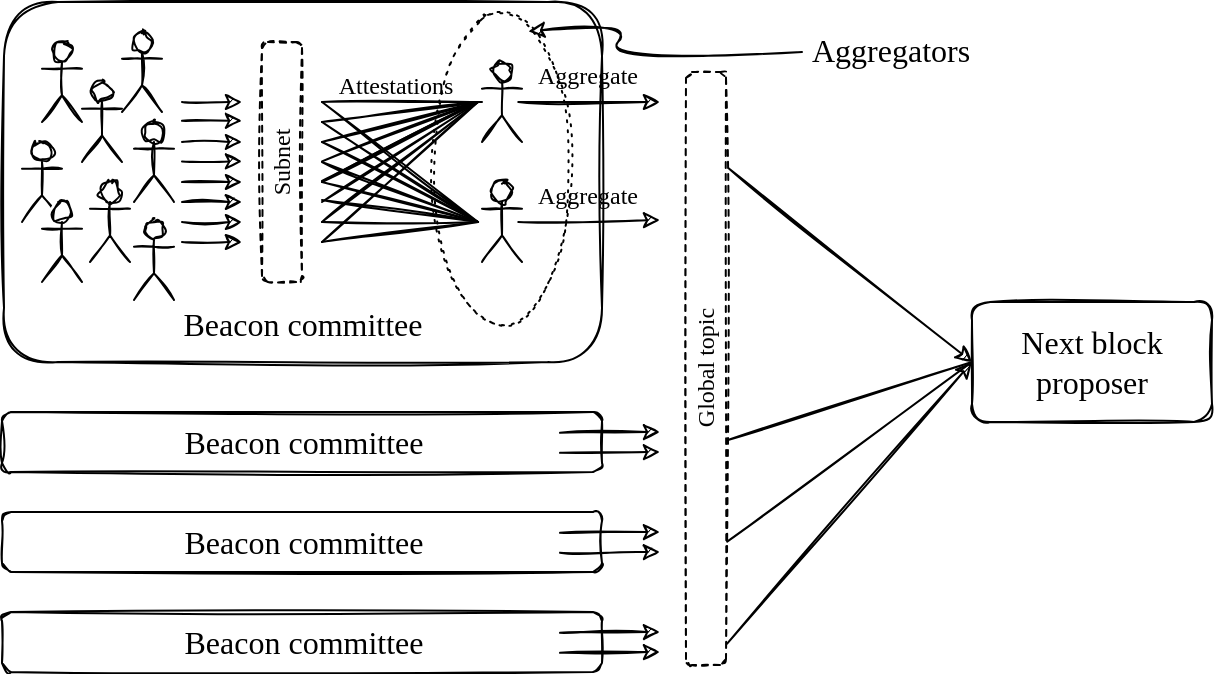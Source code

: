 <mxfile version="20.0.4" type="github">
  <diagram id="45ZHT5c-B5uZ-u51Fnz1" name="Page-1">
    <mxGraphModel dx="1178" dy="623" grid="1" gridSize="10" guides="1" tooltips="1" connect="1" arrows="1" fold="1" page="1" pageScale="1" pageWidth="850" pageHeight="1100" math="0" shadow="0">
      <root>
        <mxCell id="0" />
        <mxCell id="1" parent="0" />
        <mxCell id="jOv1jI9sGNHT83Ywalm9-78" value="&lt;font style=&quot;font-size: 12px;&quot;&gt;Attestations&lt;/font&gt;" style="text;html=1;strokeColor=none;fillColor=none;align=center;verticalAlign=middle;whiteSpace=wrap;rounded=0;sketch=1;fontFamily=Gloria Hallelujah;fontSource=https%3A%2F%2Ffonts.googleapis.com%2Fcss%3Ffamily%3DGloria%2BHallelujah;fontSize=16;" vertex="1" parent="1">
          <mxGeometry x="239" y="75" width="60" height="30" as="geometry" />
        </mxCell>
        <mxCell id="jOv1jI9sGNHT83Ywalm9-54" value="" style="rounded=1;whiteSpace=wrap;html=1;sketch=1;fillColor=none;" vertex="1" parent="1">
          <mxGeometry x="73" y="50" width="299" height="180" as="geometry" />
        </mxCell>
        <mxCell id="jOv1jI9sGNHT83Ywalm9-1" value="" style="shape=umlActor;verticalLabelPosition=bottom;verticalAlign=top;html=1;outlineConnect=0;sketch=1;rounded=0;" vertex="1" parent="1">
          <mxGeometry x="92" y="70" width="20" height="40" as="geometry" />
        </mxCell>
        <mxCell id="jOv1jI9sGNHT83Ywalm9-2" value="" style="shape=umlActor;verticalLabelPosition=bottom;verticalAlign=top;html=1;outlineConnect=0;sketch=1;rounded=0;" vertex="1" parent="1">
          <mxGeometry x="112" y="90" width="20" height="40" as="geometry" />
        </mxCell>
        <mxCell id="jOv1jI9sGNHT83Ywalm9-3" value="" style="shape=umlActor;verticalLabelPosition=bottom;verticalAlign=top;html=1;outlineConnect=0;sketch=1;rounded=0;" vertex="1" parent="1">
          <mxGeometry x="132" y="65" width="20" height="40" as="geometry" />
        </mxCell>
        <mxCell id="jOv1jI9sGNHT83Ywalm9-4" value="" style="shape=umlActor;verticalLabelPosition=bottom;verticalAlign=top;html=1;outlineConnect=0;sketch=1;rounded=0;" vertex="1" parent="1">
          <mxGeometry x="312" y="80" width="20" height="40" as="geometry" />
        </mxCell>
        <mxCell id="jOv1jI9sGNHT83Ywalm9-6" value="" style="shape=umlActor;verticalLabelPosition=bottom;verticalAlign=top;html=1;outlineConnect=0;sketch=1;rounded=0;" vertex="1" parent="1">
          <mxGeometry x="116" y="140" width="20" height="40" as="geometry" />
        </mxCell>
        <mxCell id="jOv1jI9sGNHT83Ywalm9-7" value="" style="shape=umlActor;verticalLabelPosition=bottom;verticalAlign=top;html=1;outlineConnect=0;sketch=1;rounded=0;" vertex="1" parent="1">
          <mxGeometry x="82" y="120" width="20" height="40" as="geometry" />
        </mxCell>
        <mxCell id="jOv1jI9sGNHT83Ywalm9-8" value="" style="shape=umlActor;verticalLabelPosition=bottom;verticalAlign=top;html=1;outlineConnect=0;sketch=1;rounded=0;" vertex="1" parent="1">
          <mxGeometry x="92" y="150" width="20" height="40" as="geometry" />
        </mxCell>
        <mxCell id="jOv1jI9sGNHT83Ywalm9-10" value="" style="shape=umlActor;verticalLabelPosition=bottom;verticalAlign=top;html=1;outlineConnect=0;sketch=1;rounded=0;" vertex="1" parent="1">
          <mxGeometry x="138" y="159" width="20" height="40" as="geometry" />
        </mxCell>
        <mxCell id="jOv1jI9sGNHT83Ywalm9-11" value="" style="shape=umlActor;verticalLabelPosition=bottom;verticalAlign=top;html=1;outlineConnect=0;sketch=1;rounded=0;" vertex="1" parent="1">
          <mxGeometry x="138" y="110" width="20" height="40" as="geometry" />
        </mxCell>
        <mxCell id="jOv1jI9sGNHT83Ywalm9-14" value="" style="shape=umlActor;verticalLabelPosition=bottom;verticalAlign=top;html=1;outlineConnect=0;sketch=1;rounded=0;" vertex="1" parent="1">
          <mxGeometry x="312" y="140" width="20" height="40" as="geometry" />
        </mxCell>
        <mxCell id="jOv1jI9sGNHT83Ywalm9-15" value="&lt;font data-font-src=&quot;https://fonts.googleapis.com/css?family=Gloria+Hallelujah&quot; face=&quot;Gloria Hallelujah&quot;&gt;Subnet&lt;/font&gt;" style="rounded=1;whiteSpace=wrap;html=1;sketch=1;rotation=-90;dashed=1;" vertex="1" parent="1">
          <mxGeometry x="152" y="120" width="120" height="20" as="geometry" />
        </mxCell>
        <mxCell id="jOv1jI9sGNHT83Ywalm9-17" value="" style="endArrow=classic;html=1;sketch=1;" edge="1" parent="1">
          <mxGeometry width="50" height="50" relative="1" as="geometry">
            <mxPoint x="162" y="100" as="sourcePoint" />
            <mxPoint x="192" y="100" as="targetPoint" />
          </mxGeometry>
        </mxCell>
        <mxCell id="jOv1jI9sGNHT83Ywalm9-18" value="" style="endArrow=classic;html=1;sketch=1;" edge="1" parent="1">
          <mxGeometry width="50" height="50" relative="1" as="geometry">
            <mxPoint x="162" y="109.43" as="sourcePoint" />
            <mxPoint x="192" y="109.43" as="targetPoint" />
          </mxGeometry>
        </mxCell>
        <mxCell id="jOv1jI9sGNHT83Ywalm9-19" value="" style="endArrow=classic;html=1;sketch=1;" edge="1" parent="1">
          <mxGeometry width="50" height="50" relative="1" as="geometry">
            <mxPoint x="162" y="120" as="sourcePoint" />
            <mxPoint x="192" y="120" as="targetPoint" />
          </mxGeometry>
        </mxCell>
        <mxCell id="jOv1jI9sGNHT83Ywalm9-20" value="" style="endArrow=classic;html=1;sketch=1;" edge="1" parent="1">
          <mxGeometry width="50" height="50" relative="1" as="geometry">
            <mxPoint x="162" y="129.71" as="sourcePoint" />
            <mxPoint x="192" y="129.71" as="targetPoint" />
          </mxGeometry>
        </mxCell>
        <mxCell id="jOv1jI9sGNHT83Ywalm9-21" value="" style="endArrow=classic;html=1;sketch=1;" edge="1" parent="1">
          <mxGeometry width="50" height="50" relative="1" as="geometry">
            <mxPoint x="162" y="140" as="sourcePoint" />
            <mxPoint x="192" y="140" as="targetPoint" />
          </mxGeometry>
        </mxCell>
        <mxCell id="jOv1jI9sGNHT83Ywalm9-22" value="" style="endArrow=classic;html=1;sketch=1;" edge="1" parent="1">
          <mxGeometry width="50" height="50" relative="1" as="geometry">
            <mxPoint x="162" y="150" as="sourcePoint" />
            <mxPoint x="192" y="150" as="targetPoint" />
          </mxGeometry>
        </mxCell>
        <mxCell id="jOv1jI9sGNHT83Ywalm9-23" value="" style="endArrow=classic;html=1;sketch=1;" edge="1" parent="1">
          <mxGeometry width="50" height="50" relative="1" as="geometry">
            <mxPoint x="162" y="160" as="sourcePoint" />
            <mxPoint x="192" y="160" as="targetPoint" />
          </mxGeometry>
        </mxCell>
        <mxCell id="jOv1jI9sGNHT83Ywalm9-24" value="" style="endArrow=classic;html=1;sketch=1;" edge="1" parent="1">
          <mxGeometry width="50" height="50" relative="1" as="geometry">
            <mxPoint x="162" y="170" as="sourcePoint" />
            <mxPoint x="192" y="170" as="targetPoint" />
          </mxGeometry>
        </mxCell>
        <mxCell id="jOv1jI9sGNHT83Ywalm9-25" value="" style="endArrow=none;html=1;sketch=1;endFill=0;" edge="1" parent="1" target="jOv1jI9sGNHT83Ywalm9-4">
          <mxGeometry width="50" height="50" relative="1" as="geometry">
            <mxPoint x="232" y="100" as="sourcePoint" />
            <mxPoint x="202" y="110" as="targetPoint" />
          </mxGeometry>
        </mxCell>
        <mxCell id="jOv1jI9sGNHT83Ywalm9-27" value="" style="endArrow=none;html=1;sketch=1;endFill=0;" edge="1" parent="1">
          <mxGeometry width="50" height="50" relative="1" as="geometry">
            <mxPoint x="232" y="110" as="sourcePoint" />
            <mxPoint x="310" y="100" as="targetPoint" />
          </mxGeometry>
        </mxCell>
        <mxCell id="jOv1jI9sGNHT83Ywalm9-28" value="" style="endArrow=none;html=1;sketch=1;endFill=0;" edge="1" parent="1">
          <mxGeometry width="50" height="50" relative="1" as="geometry">
            <mxPoint x="232" y="120" as="sourcePoint" />
            <mxPoint x="310" y="100" as="targetPoint" />
          </mxGeometry>
        </mxCell>
        <mxCell id="jOv1jI9sGNHT83Ywalm9-29" value="" style="endArrow=none;html=1;sketch=1;endFill=0;" edge="1" parent="1">
          <mxGeometry width="50" height="50" relative="1" as="geometry">
            <mxPoint x="232" y="129.71" as="sourcePoint" />
            <mxPoint x="310" y="100" as="targetPoint" />
          </mxGeometry>
        </mxCell>
        <mxCell id="jOv1jI9sGNHT83Ywalm9-30" value="" style="endArrow=none;html=1;sketch=1;endFill=0;" edge="1" parent="1">
          <mxGeometry width="50" height="50" relative="1" as="geometry">
            <mxPoint x="232" y="139.43" as="sourcePoint" />
            <mxPoint x="310" y="100" as="targetPoint" />
          </mxGeometry>
        </mxCell>
        <mxCell id="jOv1jI9sGNHT83Ywalm9-31" value="" style="endArrow=none;html=1;sketch=1;endFill=0;" edge="1" parent="1">
          <mxGeometry width="50" height="50" relative="1" as="geometry">
            <mxPoint x="232" y="150.0" as="sourcePoint" />
            <mxPoint x="310" y="100" as="targetPoint" />
          </mxGeometry>
        </mxCell>
        <mxCell id="jOv1jI9sGNHT83Ywalm9-32" value="" style="endArrow=none;html=1;sketch=1;endFill=0;" edge="1" parent="1">
          <mxGeometry width="50" height="50" relative="1" as="geometry">
            <mxPoint x="232" y="160.0" as="sourcePoint" />
            <mxPoint x="310" y="100" as="targetPoint" />
          </mxGeometry>
        </mxCell>
        <mxCell id="jOv1jI9sGNHT83Ywalm9-33" value="" style="endArrow=none;html=1;sketch=1;endFill=0;" edge="1" parent="1">
          <mxGeometry width="50" height="50" relative="1" as="geometry">
            <mxPoint x="232" y="140.0" as="sourcePoint" />
            <mxPoint x="310" y="100" as="targetPoint" />
          </mxGeometry>
        </mxCell>
        <mxCell id="jOv1jI9sGNHT83Ywalm9-43" value="" style="endArrow=none;html=1;sketch=1;endFill=0;" edge="1" parent="1">
          <mxGeometry width="50" height="50" relative="1" as="geometry">
            <mxPoint x="232" y="100" as="sourcePoint" />
            <mxPoint x="310" y="160" as="targetPoint" />
          </mxGeometry>
        </mxCell>
        <mxCell id="jOv1jI9sGNHT83Ywalm9-44" value="" style="endArrow=none;html=1;sketch=1;endFill=0;" edge="1" parent="1">
          <mxGeometry width="50" height="50" relative="1" as="geometry">
            <mxPoint x="232" y="110" as="sourcePoint" />
            <mxPoint x="310" y="160" as="targetPoint" />
          </mxGeometry>
        </mxCell>
        <mxCell id="jOv1jI9sGNHT83Ywalm9-45" value="" style="endArrow=none;html=1;sketch=1;endFill=0;" edge="1" parent="1">
          <mxGeometry width="50" height="50" relative="1" as="geometry">
            <mxPoint x="232" y="120" as="sourcePoint" />
            <mxPoint x="310" y="160" as="targetPoint" />
          </mxGeometry>
        </mxCell>
        <mxCell id="jOv1jI9sGNHT83Ywalm9-46" value="" style="endArrow=none;html=1;sketch=1;endFill=0;" edge="1" parent="1">
          <mxGeometry width="50" height="50" relative="1" as="geometry">
            <mxPoint x="232" y="130" as="sourcePoint" />
            <mxPoint x="310" y="160" as="targetPoint" />
          </mxGeometry>
        </mxCell>
        <mxCell id="jOv1jI9sGNHT83Ywalm9-47" value="" style="endArrow=none;html=1;sketch=1;endFill=0;" edge="1" parent="1">
          <mxGeometry width="50" height="50" relative="1" as="geometry">
            <mxPoint x="232" y="149" as="sourcePoint" />
            <mxPoint x="310" y="160" as="targetPoint" />
          </mxGeometry>
        </mxCell>
        <mxCell id="jOv1jI9sGNHT83Ywalm9-48" value="" style="endArrow=none;html=1;sketch=1;endFill=0;" edge="1" parent="1">
          <mxGeometry width="50" height="50" relative="1" as="geometry">
            <mxPoint x="232" y="160" as="sourcePoint" />
            <mxPoint x="310" y="160" as="targetPoint" />
          </mxGeometry>
        </mxCell>
        <mxCell id="jOv1jI9sGNHT83Ywalm9-49" value="" style="endArrow=none;html=1;sketch=1;endFill=0;entryX=0.793;entryY=0.611;entryDx=0;entryDy=0;entryPerimeter=0;" edge="1" parent="1" target="jOv1jI9sGNHT83Ywalm9-54">
          <mxGeometry width="50" height="50" relative="1" as="geometry">
            <mxPoint x="232" y="170" as="sourcePoint" />
            <mxPoint x="262" y="160" as="targetPoint" />
          </mxGeometry>
        </mxCell>
        <mxCell id="jOv1jI9sGNHT83Ywalm9-50" value="" style="endArrow=none;html=1;sketch=1;endFill=0;" edge="1" parent="1">
          <mxGeometry width="50" height="50" relative="1" as="geometry">
            <mxPoint x="232" y="140" as="sourcePoint" />
            <mxPoint x="310" y="160" as="targetPoint" />
          </mxGeometry>
        </mxCell>
        <mxCell id="jOv1jI9sGNHT83Ywalm9-51" value="" style="endArrow=none;html=1;sketch=1;endFill=0;" edge="1" parent="1">
          <mxGeometry width="50" height="50" relative="1" as="geometry">
            <mxPoint x="232" y="170" as="sourcePoint" />
            <mxPoint x="310" y="100" as="targetPoint" />
          </mxGeometry>
        </mxCell>
        <mxCell id="jOv1jI9sGNHT83Ywalm9-52" value="" style="endArrow=classic;html=1;sketch=1;exitX=0.86;exitY=0.278;exitDx=0;exitDy=0;exitPerimeter=0;" edge="1" parent="1" source="jOv1jI9sGNHT83Ywalm9-54">
          <mxGeometry width="50" height="50" relative="1" as="geometry">
            <mxPoint x="351" y="99.71" as="sourcePoint" />
            <mxPoint x="401" y="100" as="targetPoint" />
          </mxGeometry>
        </mxCell>
        <mxCell id="jOv1jI9sGNHT83Ywalm9-53" value="" style="endArrow=classic;html=1;sketch=1;exitX=0.86;exitY=0.611;exitDx=0;exitDy=0;exitPerimeter=0;" edge="1" parent="1" source="jOv1jI9sGNHT83Ywalm9-54">
          <mxGeometry width="50" height="50" relative="1" as="geometry">
            <mxPoint x="351" y="159.43" as="sourcePoint" />
            <mxPoint x="401" y="159" as="targetPoint" />
          </mxGeometry>
        </mxCell>
        <mxCell id="jOv1jI9sGNHT83Ywalm9-55" value="&lt;div&gt;&lt;font data-font-src=&quot;https://fonts.googleapis.com/css?family=Gloria+Hallelujah&quot; face=&quot;Gloria Hallelujah&quot;&gt;Global topic&lt;/font&gt;&lt;/div&gt;" style="rounded=1;whiteSpace=wrap;html=1;sketch=1;rotation=-90;dashed=1;" vertex="1" parent="1">
          <mxGeometry x="275.75" y="223.25" width="296.5" height="20" as="geometry" />
        </mxCell>
        <mxCell id="jOv1jI9sGNHT83Ywalm9-56" value="" style="rounded=1;whiteSpace=wrap;html=1;sketch=1;fillColor=none;" vertex="1" parent="1">
          <mxGeometry x="72" y="255" width="300" height="30" as="geometry" />
        </mxCell>
        <mxCell id="jOv1jI9sGNHT83Ywalm9-57" value="" style="rounded=1;whiteSpace=wrap;html=1;sketch=1;fillColor=none;" vertex="1" parent="1">
          <mxGeometry x="72" y="305" width="300" height="30" as="geometry" />
        </mxCell>
        <mxCell id="jOv1jI9sGNHT83Ywalm9-58" value="" style="rounded=1;whiteSpace=wrap;html=1;sketch=1;fillColor=none;" vertex="1" parent="1">
          <mxGeometry x="72" y="355" width="300" height="30" as="geometry" />
        </mxCell>
        <mxCell id="jOv1jI9sGNHT83Ywalm9-59" value="" style="endArrow=classic;html=1;sketch=1;" edge="1" parent="1">
          <mxGeometry width="50" height="50" relative="1" as="geometry">
            <mxPoint x="351" y="265.43" as="sourcePoint" />
            <mxPoint x="401" y="265" as="targetPoint" />
          </mxGeometry>
        </mxCell>
        <mxCell id="jOv1jI9sGNHT83Ywalm9-60" value="" style="endArrow=classic;html=1;sketch=1;" edge="1" parent="1">
          <mxGeometry width="50" height="50" relative="1" as="geometry">
            <mxPoint x="351" y="275.43" as="sourcePoint" />
            <mxPoint x="401" y="275" as="targetPoint" />
          </mxGeometry>
        </mxCell>
        <mxCell id="jOv1jI9sGNHT83Ywalm9-61" value="" style="endArrow=classic;html=1;sketch=1;" edge="1" parent="1">
          <mxGeometry width="50" height="50" relative="1" as="geometry">
            <mxPoint x="351" y="315.43" as="sourcePoint" />
            <mxPoint x="401" y="315" as="targetPoint" />
          </mxGeometry>
        </mxCell>
        <mxCell id="jOv1jI9sGNHT83Ywalm9-62" value="" style="endArrow=classic;html=1;sketch=1;" edge="1" parent="1">
          <mxGeometry width="50" height="50" relative="1" as="geometry">
            <mxPoint x="351" y="325.43" as="sourcePoint" />
            <mxPoint x="401" y="325" as="targetPoint" />
          </mxGeometry>
        </mxCell>
        <mxCell id="jOv1jI9sGNHT83Ywalm9-63" value="" style="endArrow=classic;html=1;sketch=1;" edge="1" parent="1">
          <mxGeometry width="50" height="50" relative="1" as="geometry">
            <mxPoint x="351" y="365.43" as="sourcePoint" />
            <mxPoint x="401" y="365" as="targetPoint" />
          </mxGeometry>
        </mxCell>
        <mxCell id="jOv1jI9sGNHT83Ywalm9-64" value="" style="endArrow=classic;html=1;sketch=1;" edge="1" parent="1">
          <mxGeometry width="50" height="50" relative="1" as="geometry">
            <mxPoint x="351" y="375.43" as="sourcePoint" />
            <mxPoint x="401" y="375" as="targetPoint" />
          </mxGeometry>
        </mxCell>
        <mxCell id="jOv1jI9sGNHT83Ywalm9-65" value="&lt;font style=&quot;font-size: 16px;&quot;&gt;Next block&lt;br&gt;proposer&lt;/font&gt;" style="rounded=1;whiteSpace=wrap;html=1;sketch=1;fontFamily=Gloria Hallelujah;fontSource=https%3A%2F%2Ffonts.googleapis.com%2Fcss%3Ffamily%3DGloria%2BHallelujah;fillColor=none;" vertex="1" parent="1">
          <mxGeometry x="557" y="200" width="120" height="60" as="geometry" />
        </mxCell>
        <mxCell id="jOv1jI9sGNHT83Ywalm9-66" value="" style="endArrow=classic;html=1;sketch=1;endFill=1;exitX=0.838;exitY=1.057;exitDx=0;exitDy=0;entryX=0;entryY=0.5;entryDx=0;entryDy=0;exitPerimeter=0;" edge="1" parent="1" source="jOv1jI9sGNHT83Ywalm9-55" target="jOv1jI9sGNHT83Ywalm9-65">
          <mxGeometry width="50" height="50" relative="1" as="geometry">
            <mxPoint x="242" y="180" as="sourcePoint" />
            <mxPoint x="272" y="170" as="targetPoint" />
          </mxGeometry>
        </mxCell>
        <mxCell id="jOv1jI9sGNHT83Ywalm9-67" value="" style="endArrow=none;html=1;sketch=1;endFill=0;entryX=0;entryY=0.5;entryDx=0;entryDy=0;exitX=0.379;exitY=1.029;exitDx=0;exitDy=0;exitPerimeter=0;" edge="1" parent="1" source="jOv1jI9sGNHT83Ywalm9-55" target="jOv1jI9sGNHT83Ywalm9-65">
          <mxGeometry width="50" height="50" relative="1" as="geometry">
            <mxPoint x="430" y="270" as="sourcePoint" />
            <mxPoint x="462" y="240" as="targetPoint" />
          </mxGeometry>
        </mxCell>
        <mxCell id="jOv1jI9sGNHT83Ywalm9-68" value="" style="endArrow=none;html=1;sketch=1;endFill=0;entryX=0;entryY=0.5;entryDx=0;entryDy=0;exitX=0.208;exitY=1.029;exitDx=0;exitDy=0;exitPerimeter=0;" edge="1" parent="1" source="jOv1jI9sGNHT83Ywalm9-55" target="jOv1jI9sGNHT83Ywalm9-65">
          <mxGeometry width="50" height="50" relative="1" as="geometry">
            <mxPoint x="440" y="320" as="sourcePoint" />
            <mxPoint x="462" y="240" as="targetPoint" />
          </mxGeometry>
        </mxCell>
        <mxCell id="jOv1jI9sGNHT83Ywalm9-69" value="" style="endArrow=classic;html=1;sketch=1;endFill=1;exitX=0.036;exitY=1.029;exitDx=0;exitDy=0;entryX=0;entryY=0.5;entryDx=0;entryDy=0;exitPerimeter=0;" edge="1" parent="1" source="jOv1jI9sGNHT83Ywalm9-55" target="jOv1jI9sGNHT83Ywalm9-65">
          <mxGeometry width="50" height="50" relative="1" as="geometry">
            <mxPoint x="382" y="315.0" as="sourcePoint" />
            <mxPoint x="462" y="240" as="targetPoint" />
          </mxGeometry>
        </mxCell>
        <mxCell id="jOv1jI9sGNHT83Ywalm9-70" value="&lt;font style=&quot;font-size: 16px;&quot;&gt;Beacon committee&lt;/font&gt;" style="text;html=1;strokeColor=none;fillColor=none;align=center;verticalAlign=middle;whiteSpace=wrap;rounded=0;sketch=1;fontFamily=Gloria Hallelujah;fontSource=https%3A%2F%2Ffonts.googleapis.com%2Fcss%3Ffamily%3DGloria%2BHallelujah;" vertex="1" parent="1">
          <mxGeometry x="143" y="196" width="159" height="30" as="geometry" />
        </mxCell>
        <mxCell id="jOv1jI9sGNHT83Ywalm9-71" value="&lt;font style=&quot;font-size: 16px;&quot;&gt;Beacon committee&lt;/font&gt;" style="text;html=1;strokeColor=none;fillColor=none;align=center;verticalAlign=middle;whiteSpace=wrap;rounded=0;sketch=1;fontFamily=Gloria Hallelujah;fontSource=https%3A%2F%2Ffonts.googleapis.com%2Fcss%3Ffamily%3DGloria%2BHallelujah;" vertex="1" parent="1">
          <mxGeometry x="142.5" y="255" width="160" height="30" as="geometry" />
        </mxCell>
        <mxCell id="jOv1jI9sGNHT83Ywalm9-74" value="&lt;font style=&quot;font-size: 16px;&quot;&gt;Beacon committee&lt;/font&gt;" style="text;html=1;strokeColor=none;fillColor=none;align=center;verticalAlign=middle;whiteSpace=wrap;rounded=0;sketch=1;fontFamily=Gloria Hallelujah;fontSource=https%3A%2F%2Ffonts.googleapis.com%2Fcss%3Ffamily%3DGloria%2BHallelujah;" vertex="1" parent="1">
          <mxGeometry x="142.5" y="305" width="160" height="30" as="geometry" />
        </mxCell>
        <mxCell id="jOv1jI9sGNHT83Ywalm9-75" value="&lt;font style=&quot;font-size: 16px;&quot;&gt;Beacon committee&lt;/font&gt;" style="text;html=1;strokeColor=none;fillColor=none;align=center;verticalAlign=middle;whiteSpace=wrap;rounded=0;sketch=1;fontFamily=Gloria Hallelujah;fontSource=https%3A%2F%2Ffonts.googleapis.com%2Fcss%3Ffamily%3DGloria%2BHallelujah;" vertex="1" parent="1">
          <mxGeometry x="142.5" y="355" width="160" height="30" as="geometry" />
        </mxCell>
        <mxCell id="jOv1jI9sGNHT83Ywalm9-76" value="&lt;font style=&quot;font-size: 12px;&quot;&gt;Aggregate&lt;/font&gt;" style="text;html=1;strokeColor=none;fillColor=none;align=center;verticalAlign=middle;whiteSpace=wrap;rounded=0;sketch=1;fontFamily=Gloria Hallelujah;fontSource=https%3A%2F%2Ffonts.googleapis.com%2Fcss%3Ffamily%3DGloria%2BHallelujah;fontSize=16;" vertex="1" parent="1">
          <mxGeometry x="335" y="70" width="60" height="30" as="geometry" />
        </mxCell>
        <mxCell id="jOv1jI9sGNHT83Ywalm9-77" value="&lt;font style=&quot;font-size: 12px;&quot;&gt;Aggregate&lt;/font&gt;" style="text;html=1;strokeColor=none;fillColor=none;align=center;verticalAlign=middle;whiteSpace=wrap;rounded=0;sketch=1;fontFamily=Gloria Hallelujah;fontSource=https%3A%2F%2Ffonts.googleapis.com%2Fcss%3Ffamily%3DGloria%2BHallelujah;fontSize=16;" vertex="1" parent="1">
          <mxGeometry x="335" y="130" width="60" height="30" as="geometry" />
        </mxCell>
        <mxCell id="jOv1jI9sGNHT83Ywalm9-81" value="" style="ellipse;whiteSpace=wrap;html=1;sketch=1;fontFamily=Gloria Hallelujah;fontSource=https%3A%2F%2Ffonts.googleapis.com%2Fcss%3Ffamily%3DGloria%2BHallelujah;fontSize=12;fillColor=none;dashed=1;dashPattern=1 4;" vertex="1" parent="1">
          <mxGeometry x="287" y="58" width="70" height="150" as="geometry" />
        </mxCell>
        <mxCell id="jOv1jI9sGNHT83Ywalm9-82" value="" style="curved=1;endArrow=none;html=1;sketch=1;fontFamily=Gloria Hallelujah;fontSource=https%3A%2F%2Ffonts.googleapis.com%2Fcss%3Ffamily%3DGloria%2BHallelujah;fontSize=12;startArrow=classic;startFill=1;endFill=0;exitX=0.688;exitY=0.044;exitDx=0;exitDy=0;exitPerimeter=0;" edge="1" parent="1" source="jOv1jI9sGNHT83Ywalm9-81">
          <mxGeometry width="50" height="50" relative="1" as="geometry">
            <mxPoint x="345" y="75" as="sourcePoint" />
            <mxPoint x="472" y="75" as="targetPoint" />
            <Array as="points">
              <mxPoint x="390" y="60" />
              <mxPoint x="370" y="80" />
            </Array>
          </mxGeometry>
        </mxCell>
        <mxCell id="jOv1jI9sGNHT83Ywalm9-83" value="&lt;div align=&quot;left&quot;&gt;&lt;font style=&quot;font-size: 16px;&quot;&gt;Aggregators&lt;/font&gt;&lt;/div&gt;" style="text;html=1;strokeColor=none;fillColor=none;align=left;verticalAlign=middle;whiteSpace=wrap;rounded=0;dashed=1;dashPattern=1 4;sketch=1;fontFamily=Gloria Hallelujah;fontSource=https%3A%2F%2Ffonts.googleapis.com%2Fcss%3Ffamily%3DGloria%2BHallelujah;fontSize=12;" vertex="1" parent="1">
          <mxGeometry x="475" y="59" width="190" height="30" as="geometry" />
        </mxCell>
      </root>
    </mxGraphModel>
  </diagram>
</mxfile>
